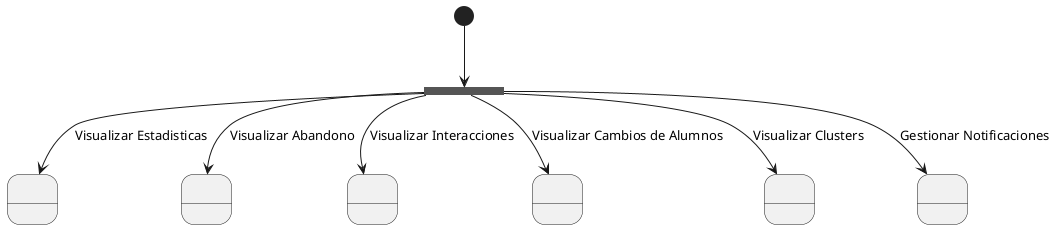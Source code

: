 @startuml Contexto 

State fork <<fork>>

state VisualizarEstadisticas as " " <<state>>
state VisualizarAbandono as " " <<state>>
state VisualizarInteracciones as " " <<state>>

state VisualizarCambiosDeAlumnos as " " <<state>>
state VisualizarClusters as " " <<state>>
state GestionarNotificaciones as " " <<state>>

[*] -d-> fork
fork --> VisualizarEstadisticas : Visualizar Estadisticas
fork --> VisualizarAbandono : Visualizar Abandono
fork --> VisualizarInteracciones : Visualizar Interacciones

fork --> VisualizarCambiosDeAlumnos : Visualizar Cambios de Alumnos
fork --> VisualizarClusters : Visualizar Clusters
fork --> GestionarNotificaciones : Gestionar Notificaciones


@enduml